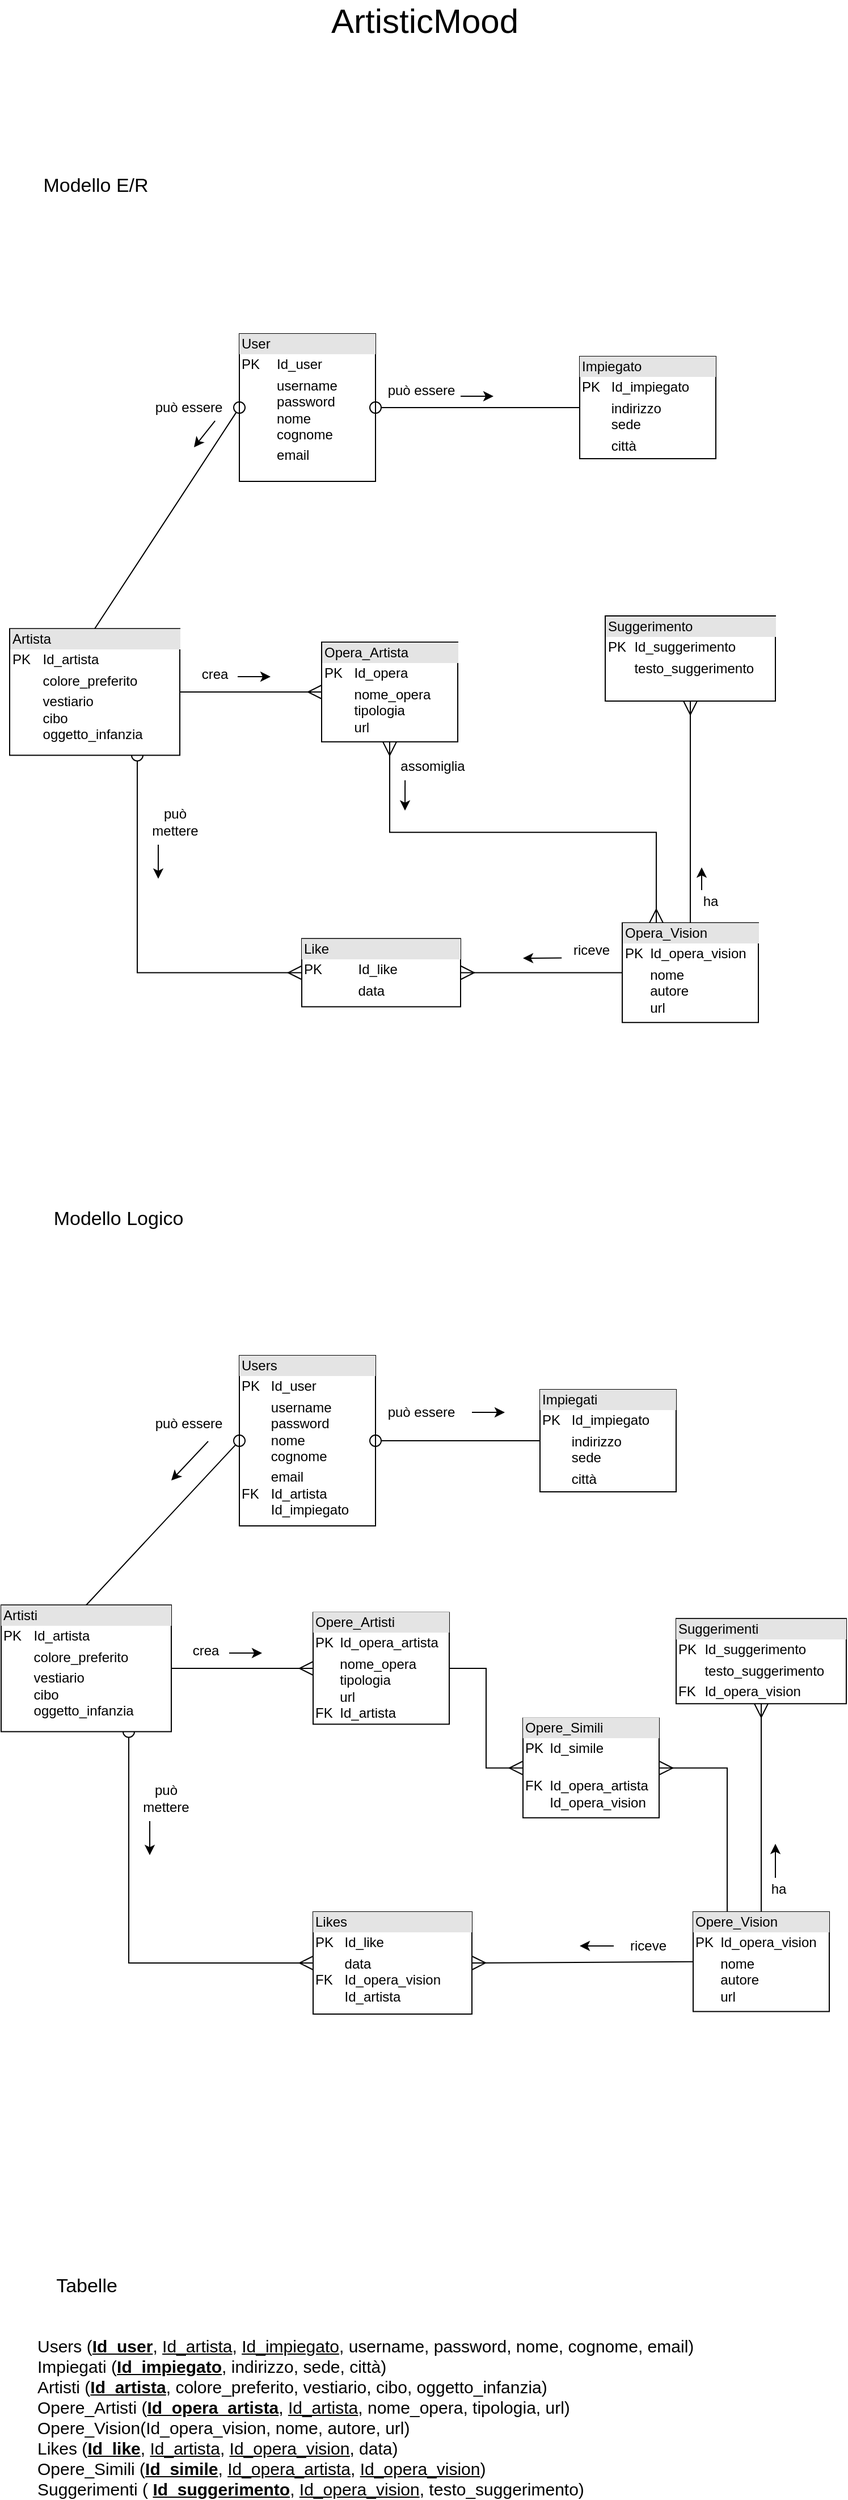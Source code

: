 <mxfile version="14.7.3" type="github">
  <diagram id="YEk6cOGVzoyI47wU4SEu" name="Page-1">
    <mxGraphModel dx="1021" dy="5248" grid="1" gridSize="10" guides="1" tooltips="1" connect="1" arrows="1" fold="1" page="1" pageScale="1" pageWidth="3300" pageHeight="4681" math="0" shadow="0">
      <root>
        <mxCell id="0" />
        <mxCell id="1" parent="0" />
        <mxCell id="E_Kgd9L_7hM_zR-H3gjs-1" style="edgeStyle=orthogonalEdgeStyle;rounded=0;orthogonalLoop=1;jettySize=auto;html=1;exitX=0.75;exitY=1;exitDx=0;exitDy=0;entryX=0;entryY=0.5;entryDx=0;entryDy=0;endArrow=ERmany;endFill=0;endSize=10;startArrow=oval;startFill=0;startSize=10;" parent="1" source="72-EGqW2jPlPPwS6QdKg-2" target="72-EGqW2jPlPPwS6QdKg-6" edge="1">
          <mxGeometry relative="1" as="geometry" />
        </mxCell>
        <mxCell id="cuyO15qzb3uXgf2zoR4E-5" style="edgeStyle=orthogonalEdgeStyle;rounded=0;orthogonalLoop=1;jettySize=auto;html=1;exitX=1;exitY=0.5;exitDx=0;exitDy=0;entryX=0;entryY=0.5;entryDx=0;entryDy=0;endArrow=ERmany;endFill=0;strokeWidth=1;endSize=10;" parent="1" source="72-EGqW2jPlPPwS6QdKg-2" target="72-EGqW2jPlPPwS6QdKg-3" edge="1">
          <mxGeometry relative="1" as="geometry" />
        </mxCell>
        <mxCell id="72-EGqW2jPlPPwS6QdKg-2" value="&lt;div style=&quot;box-sizing: border-box ; width: 100% ; background: #e4e4e4 ; padding: 2px&quot;&gt;Artisti&lt;/div&gt;&lt;table style=&quot;width: 100% ; font-size: 1em&quot; cellpadding=&quot;2&quot; cellspacing=&quot;0&quot;&gt;&lt;tbody&gt;&lt;tr&gt;&lt;td&gt;PK&lt;/td&gt;&lt;td&gt;Id_artista&lt;br&gt;&lt;/td&gt;&lt;/tr&gt;&lt;tr&gt;&lt;td&gt;&lt;br&gt;&lt;/td&gt;&lt;td&gt;colore_preferito&lt;/td&gt;&lt;/tr&gt;&lt;tr&gt;&lt;td&gt;&lt;br&gt;&lt;br&gt;&lt;br&gt;&lt;br&gt;&lt;br&gt;&lt;/td&gt;&lt;td&gt;vestiario&lt;br&gt;cibo&lt;br&gt;oggetto_infanzia&lt;br&gt;&lt;br&gt;&lt;br&gt;&lt;/td&gt;&lt;/tr&gt;&lt;/tbody&gt;&lt;/table&gt;" style="verticalAlign=top;align=left;overflow=fill;html=1;" parent="1" vertex="1">
          <mxGeometry x="60" y="-960.26" width="150" height="111.5" as="geometry" />
        </mxCell>
        <mxCell id="E_Kgd9L_7hM_zR-H3gjs-21" style="edgeStyle=orthogonalEdgeStyle;curved=0;rounded=1;sketch=0;orthogonalLoop=1;jettySize=auto;html=1;exitX=0.5;exitY=0;exitDx=0;exitDy=0;entryX=0.5;entryY=1;entryDx=0;entryDy=0;startArrow=none;startFill=0;endArrow=ERmany;endFill=0;startSize=10;endSize=10;" parent="1" source="wLlvYgGm0O1nT-tdROjK-1" target="E_Kgd9L_7hM_zR-H3gjs-20" edge="1">
          <mxGeometry relative="1" as="geometry" />
        </mxCell>
        <mxCell id="5Z0EI4iQFpzJdDt2FdoZ-25" style="edgeStyle=orthogonalEdgeStyle;rounded=0;orthogonalLoop=1;jettySize=auto;html=1;exitX=1;exitY=0.5;exitDx=0;exitDy=0;entryX=0;entryY=0.5;entryDx=0;entryDy=0;startArrow=none;startFill=0;startSize=10;endSize=10;endArrow=ERmany;endFill=0;" edge="1" parent="1" source="72-EGqW2jPlPPwS6QdKg-3" target="5Z0EI4iQFpzJdDt2FdoZ-24">
          <mxGeometry relative="1" as="geometry" />
        </mxCell>
        <mxCell id="72-EGqW2jPlPPwS6QdKg-3" value="&lt;div style=&quot;box-sizing: border-box ; width: 100% ; background: #e4e4e4 ; padding: 2px&quot;&gt;Opere_Artisti&lt;/div&gt;&lt;table style=&quot;width: 100% ; font-size: 1em&quot; cellpadding=&quot;2&quot; cellspacing=&quot;0&quot;&gt;&lt;tbody&gt;&lt;tr&gt;&lt;td&gt;PK&lt;/td&gt;&lt;td&gt;Id_opera_artista&lt;br&gt;&lt;/td&gt;&lt;/tr&gt;&lt;tr&gt;&lt;td&gt;&lt;br&gt;&lt;br&gt;&lt;br&gt;FK&lt;/td&gt;&lt;td&gt;nome_opera&lt;br&gt;tipologia&lt;br&gt;url&lt;br&gt;Id_artista&lt;/td&gt;&lt;/tr&gt;&lt;tr&gt;&lt;td&gt;&lt;/td&gt;&lt;td&gt;&lt;br&gt;&lt;/td&gt;&lt;/tr&gt;&lt;/tbody&gt;&lt;/table&gt;" style="verticalAlign=top;align=left;overflow=fill;html=1;" parent="1" vertex="1">
          <mxGeometry x="335" y="-953.69" width="120" height="98.37" as="geometry" />
        </mxCell>
        <mxCell id="72-EGqW2jPlPPwS6QdKg-6" value="&lt;div style=&quot;box-sizing: border-box ; width: 100% ; background: #e4e4e4 ; padding: 2px&quot;&gt;Likes&lt;/div&gt;&lt;table style=&quot;width: 100% ; font-size: 1em&quot; cellpadding=&quot;2&quot; cellspacing=&quot;0&quot;&gt;&lt;tbody&gt;&lt;tr&gt;&lt;td&gt;PK&lt;/td&gt;&lt;td&gt;Id_like&lt;/td&gt;&lt;/tr&gt;&lt;tr&gt;&lt;td&gt;FK&lt;/td&gt;&lt;td&gt;data&lt;br&gt;Id_opera_vision&lt;br&gt;Id_artista&lt;/td&gt;&lt;/tr&gt;&lt;tr&gt;&lt;td&gt;&lt;/td&gt;&lt;td&gt;&lt;br&gt;&lt;/td&gt;&lt;/tr&gt;&lt;/tbody&gt;&lt;/table&gt;" style="verticalAlign=top;align=left;overflow=fill;html=1;" parent="1" vertex="1">
          <mxGeometry x="335" y="-690" width="140" height="90" as="geometry" />
        </mxCell>
        <mxCell id="72-EGqW2jPlPPwS6QdKg-8" value="" style="endArrow=ERmany;endFill=0;endSize=10;html=1;exitX=0;exitY=0.5;exitDx=0;exitDy=0;startArrow=none;startFill=0;startSize=10;entryX=1;entryY=0.5;entryDx=0;entryDy=0;" parent="1" source="wLlvYgGm0O1nT-tdROjK-1" edge="1" target="72-EGqW2jPlPPwS6QdKg-6">
          <mxGeometry width="160" relative="1" as="geometry">
            <mxPoint x="600" y="-589" as="sourcePoint" />
            <mxPoint x="460" y="-730" as="targetPoint" />
          </mxGeometry>
        </mxCell>
        <mxCell id="8U3308qfGjmyrE-gQlcl-1" value="&lt;font style=&quot;font-size: 17px&quot;&gt;Modello E/R&lt;/font&gt;" style="text;html=1;resizable=0;autosize=1;align=center;verticalAlign=middle;points=[];fillColor=none;strokeColor=none;rounded=0;sketch=0;" parent="1" vertex="1">
          <mxGeometry x="87.5" y="-2220" width="110" height="20" as="geometry" />
        </mxCell>
        <mxCell id="8U3308qfGjmyrE-gQlcl-2" value="&lt;font style=&quot;font-size: 30px&quot;&gt;ArtisticMood&lt;/font&gt;" style="text;html=1;resizable=0;autosize=1;align=center;verticalAlign=middle;points=[];fillColor=none;strokeColor=none;rounded=0;sketch=0;" parent="1" vertex="1">
          <mxGeometry x="342.5" y="-2371" width="180" height="30" as="geometry" />
        </mxCell>
        <mxCell id="E_Kgd9L_7hM_zR-H3gjs-4" value="&lt;font style=&quot;font-size: 17px&quot;&gt;Modello Logico&lt;/font&gt;" style="text;html=1;resizable=0;autosize=1;align=center;verticalAlign=middle;points=[];fillColor=none;strokeColor=none;rounded=0;sketch=0;" parent="1" vertex="1">
          <mxGeometry x="97.5" y="-1310" width="130" height="20" as="geometry" />
        </mxCell>
        <mxCell id="E_Kgd9L_7hM_zR-H3gjs-18" value="&lt;span style=&quot;font-size: 17px&quot;&gt;Tabelle&lt;/span&gt;" style="text;html=1;resizable=0;autosize=1;align=center;verticalAlign=middle;points=[];fillColor=none;strokeColor=none;rounded=0;sketch=0;" parent="1" vertex="1">
          <mxGeometry x="100" y="-370" width="70" height="20" as="geometry" />
        </mxCell>
        <mxCell id="E_Kgd9L_7hM_zR-H3gjs-19" value="&lt;font style=&quot;font-size: 15px&quot;&gt;Users (&lt;u&gt;&lt;b&gt;Id_user&lt;/b&gt;&lt;/u&gt;, &lt;u&gt;Id_artista&lt;/u&gt;, &lt;u&gt;Id_impiegato&lt;/u&gt;, username, password, nome, cognome, email)&lt;br&gt;Impiegati (&lt;b&gt;&lt;u&gt;Id_impiegato&lt;/u&gt;&lt;/b&gt;, indirizzo, sede, città)&lt;br&gt;Artisti (&lt;u&gt;&lt;b&gt;Id_artista&lt;/b&gt;&lt;/u&gt;, colore_preferito, vestiario, cibo, oggetto_infanzia)&lt;br&gt;Opere_Artisti (&lt;b&gt;&lt;u&gt;Id_opera_artista&lt;/u&gt;&lt;/b&gt;, &lt;u&gt;Id_artista&lt;/u&gt;, nome_opera, tipologia, url)&lt;br&gt;Opere_Vision(Id_opera_vision, nome, autore, url)&lt;br&gt;Likes (&lt;u&gt;&lt;b&gt;Id_like&lt;/b&gt;&lt;/u&gt;, &lt;u&gt;Id_artista&lt;/u&gt;, &lt;u&gt;Id_opera_vision,&lt;/u&gt; data)&lt;br&gt;Opere_Simili (&lt;b&gt;&lt;u&gt;Id_simile&lt;/u&gt;&lt;/b&gt;, &lt;u&gt;Id_opera_artista&lt;/u&gt;, &lt;u&gt;Id_opera_vision&lt;/u&gt;)&lt;br&gt;Suggerimenti ( &lt;u&gt;&lt;b&gt;Id_suggerimento&lt;/b&gt;&lt;/u&gt;, &lt;u&gt;Id_opera_vision&lt;/u&gt;, testo_suggerimento)&lt;/font&gt;" style="text;html=1;resizable=0;autosize=1;align=left;verticalAlign=middle;points=[];fillColor=none;strokeColor=none;rounded=0;sketch=0;" parent="1" vertex="1">
          <mxGeometry x="90" y="-310" width="590" height="130" as="geometry" />
        </mxCell>
        <mxCell id="E_Kgd9L_7hM_zR-H3gjs-20" value="&lt;div style=&quot;box-sizing: border-box ; width: 100% ; background: #e4e4e4 ; padding: 2px&quot;&gt;Suggerimenti&lt;/div&gt;&lt;table style=&quot;width: 100% ; font-size: 1em&quot; cellpadding=&quot;2&quot; cellspacing=&quot;0&quot;&gt;&lt;tbody&gt;&lt;tr&gt;&lt;td&gt;PK&lt;/td&gt;&lt;td&gt;Id_suggerimento&lt;/td&gt;&lt;/tr&gt;&lt;tr&gt;&lt;td&gt;&lt;br&gt;&lt;/td&gt;&lt;td&gt;testo_suggerimento&lt;/td&gt;&lt;/tr&gt;&lt;tr&gt;&lt;td&gt;FK&lt;/td&gt;&lt;td&gt;Id_opera_vision&lt;/td&gt;&lt;/tr&gt;&lt;/tbody&gt;&lt;/table&gt;" style="verticalAlign=top;align=left;overflow=fill;html=1;" parent="1" vertex="1">
          <mxGeometry x="655" y="-948.37" width="150" height="75" as="geometry" />
        </mxCell>
        <mxCell id="GF5zxP9eWihwZePS8t31-1" value="crea" style="text;html=1;resizable=0;autosize=1;align=center;verticalAlign=middle;points=[];fillColor=none;strokeColor=none;rounded=0;" parent="1" vertex="1">
          <mxGeometry x="220" y="-930" width="40" height="20" as="geometry" />
        </mxCell>
        <mxCell id="GF5zxP9eWihwZePS8t31-2" value="" style="endArrow=classic;html=1;exitX=1.025;exitY=0.6;exitDx=0;exitDy=0;exitPerimeter=0;" parent="1" source="GF5zxP9eWihwZePS8t31-1" edge="1">
          <mxGeometry width="50" height="50" relative="1" as="geometry">
            <mxPoint x="390" y="-920" as="sourcePoint" />
            <mxPoint x="290" y="-918" as="targetPoint" />
          </mxGeometry>
        </mxCell>
        <mxCell id="GF5zxP9eWihwZePS8t31-3" value="ha" style="text;html=1;resizable=0;autosize=1;align=center;verticalAlign=middle;points=[];fillColor=none;strokeColor=none;rounded=0;" parent="1" vertex="1">
          <mxGeometry x="730" y="-720" width="30" height="20" as="geometry" />
        </mxCell>
        <mxCell id="GF5zxP9eWihwZePS8t31-5" value="" style="endArrow=classic;html=1;" parent="1" edge="1">
          <mxGeometry width="50" height="50" relative="1" as="geometry">
            <mxPoint x="600" y="-660" as="sourcePoint" />
            <mxPoint x="570" y="-660" as="targetPoint" />
          </mxGeometry>
        </mxCell>
        <mxCell id="GF5zxP9eWihwZePS8t31-6" value="" style="endArrow=classic;html=1;exitX=1.025;exitY=0.6;exitDx=0;exitDy=0;exitPerimeter=0;" parent="1" edge="1">
          <mxGeometry width="50" height="50" relative="1" as="geometry">
            <mxPoint x="191" y="-770" as="sourcePoint" />
            <mxPoint x="191" y="-740" as="targetPoint" />
          </mxGeometry>
        </mxCell>
        <mxCell id="GF5zxP9eWihwZePS8t31-7" value="" style="endArrow=classic;html=1;" parent="1" edge="1">
          <mxGeometry width="50" height="50" relative="1" as="geometry">
            <mxPoint x="742.5" y="-720" as="sourcePoint" />
            <mxPoint x="742.5" y="-750" as="targetPoint" />
          </mxGeometry>
        </mxCell>
        <mxCell id="GF5zxP9eWihwZePS8t31-8" value="può &lt;br&gt;mettere" style="text;html=1;resizable=0;autosize=1;align=center;verticalAlign=middle;points=[];fillColor=none;strokeColor=none;rounded=0;" parent="1" vertex="1">
          <mxGeometry x="175" y="-805" width="60" height="30" as="geometry" />
        </mxCell>
        <mxCell id="GF5zxP9eWihwZePS8t31-9" value="riceve" style="text;html=1;resizable=0;autosize=1;align=center;verticalAlign=middle;points=[];fillColor=none;strokeColor=none;rounded=0;" parent="1" vertex="1">
          <mxGeometry x="605" y="-670" width="50" height="20" as="geometry" />
        </mxCell>
        <mxCell id="ML8INSlK-6nITmgpcnCA-1" value="&lt;div style=&quot;box-sizing: border-box ; width: 100% ; background: #e4e4e4 ; padding: 2px&quot;&gt;Impiegati&lt;/div&gt;&lt;table style=&quot;width: 100% ; font-size: 1em&quot; cellpadding=&quot;2&quot; cellspacing=&quot;0&quot;&gt;&lt;tbody&gt;&lt;tr&gt;&lt;td&gt;PK&lt;/td&gt;&lt;td&gt;Id_impiegato&lt;br&gt;&lt;/td&gt;&lt;/tr&gt;&lt;tr&gt;&lt;td&gt;&lt;br&gt;&lt;br&gt;&lt;/td&gt;&lt;td&gt;indirizzo&lt;br&gt;sede&lt;/td&gt;&lt;/tr&gt;&lt;tr&gt;&lt;td&gt;&lt;br&gt;&lt;/td&gt;&lt;td&gt;città&lt;br&gt;&lt;br&gt;&lt;/td&gt;&lt;/tr&gt;&lt;/tbody&gt;&lt;/table&gt;" style="verticalAlign=top;align=left;overflow=fill;html=1;" parent="1" vertex="1">
          <mxGeometry x="535" y="-1150" width="120" height="90" as="geometry" />
        </mxCell>
        <mxCell id="ML8INSlK-6nITmgpcnCA-2" value="&lt;div style=&quot;box-sizing: border-box ; width: 100% ; background: #e4e4e4 ; padding: 2px&quot;&gt;Users&lt;/div&gt;&lt;table style=&quot;width: 100% ; font-size: 1em&quot; cellpadding=&quot;2&quot; cellspacing=&quot;0&quot;&gt;&lt;tbody&gt;&lt;tr&gt;&lt;td&gt;PK&lt;/td&gt;&lt;td&gt;Id_user&lt;br&gt;&lt;/td&gt;&lt;/tr&gt;&lt;tr&gt;&lt;td&gt;&lt;br&gt;&lt;br&gt;&lt;/td&gt;&lt;td&gt;username&lt;br&gt;password&lt;br&gt;nome&lt;br&gt;cognome&lt;br&gt;&lt;/td&gt;&lt;/tr&gt;&lt;tr&gt;&lt;td&gt;FK&lt;/td&gt;&lt;td&gt;email&lt;br&gt;Id_artista&lt;br&gt;Id_impiegato&lt;/td&gt;&lt;/tr&gt;&lt;/tbody&gt;&lt;/table&gt;" style="verticalAlign=top;align=left;overflow=fill;html=1;" parent="1" vertex="1">
          <mxGeometry x="270" y="-1180" width="120" height="150" as="geometry" />
        </mxCell>
        <mxCell id="ML8INSlK-6nITmgpcnCA-3" value="" style="endArrow=oval;html=1;exitX=0.5;exitY=0;exitDx=0;exitDy=0;entryX=0;entryY=0.5;entryDx=0;entryDy=0;endFill=0;endSize=10;startSize=10;" parent="1" source="72-EGqW2jPlPPwS6QdKg-2" target="ML8INSlK-6nITmgpcnCA-2" edge="1">
          <mxGeometry width="50" height="50" relative="1" as="geometry">
            <mxPoint x="390" y="-890" as="sourcePoint" />
            <mxPoint x="440" y="-940" as="targetPoint" />
          </mxGeometry>
        </mxCell>
        <mxCell id="ML8INSlK-6nITmgpcnCA-4" value="" style="endArrow=none;html=1;exitX=1;exitY=0.5;exitDx=0;exitDy=0;entryX=0;entryY=0.5;entryDx=0;entryDy=0;startArrow=oval;startFill=0;endSize=10;startSize=10;" parent="1" source="ML8INSlK-6nITmgpcnCA-2" target="ML8INSlK-6nITmgpcnCA-1" edge="1">
          <mxGeometry width="50" height="50" relative="1" as="geometry">
            <mxPoint x="390" y="-890" as="sourcePoint" />
            <mxPoint x="440" y="-940" as="targetPoint" />
          </mxGeometry>
        </mxCell>
        <mxCell id="5Z0EI4iQFpzJdDt2FdoZ-26" style="edgeStyle=orthogonalEdgeStyle;rounded=0;orthogonalLoop=1;jettySize=auto;html=1;exitX=0.25;exitY=0;exitDx=0;exitDy=0;entryX=1;entryY=0.5;entryDx=0;entryDy=0;startArrow=none;startFill=0;startSize=10;endSize=10;endArrow=ERmany;endFill=0;" edge="1" parent="1" source="wLlvYgGm0O1nT-tdROjK-1" target="5Z0EI4iQFpzJdDt2FdoZ-24">
          <mxGeometry relative="1" as="geometry" />
        </mxCell>
        <mxCell id="wLlvYgGm0O1nT-tdROjK-1" value="&lt;div style=&quot;box-sizing: border-box ; width: 100% ; background: #e4e4e4 ; padding: 2px&quot;&gt;Opere_Vision&lt;/div&gt;&lt;table style=&quot;width: 100% ; font-size: 1em&quot; cellpadding=&quot;2&quot; cellspacing=&quot;0&quot;&gt;&lt;tbody&gt;&lt;tr&gt;&lt;td&gt;PK&lt;/td&gt;&lt;td&gt;Id_opera_vision&lt;br&gt;&lt;/td&gt;&lt;/tr&gt;&lt;tr&gt;&lt;td&gt;&lt;br&gt;&lt;br&gt;&lt;/td&gt;&lt;td&gt;nome&lt;br&gt;autore&lt;br&gt;url&lt;/td&gt;&lt;/tr&gt;&lt;tr&gt;&lt;td&gt;&lt;/td&gt;&lt;td&gt;&lt;br&gt;&lt;/td&gt;&lt;/tr&gt;&lt;/tbody&gt;&lt;/table&gt;" style="verticalAlign=top;align=left;overflow=fill;html=1;" parent="1" vertex="1">
          <mxGeometry x="670" y="-690" width="120" height="87.75" as="geometry" />
        </mxCell>
        <mxCell id="5Z0EI4iQFpzJdDt2FdoZ-1" style="edgeStyle=orthogonalEdgeStyle;rounded=0;orthogonalLoop=1;jettySize=auto;html=1;exitX=0.75;exitY=1;exitDx=0;exitDy=0;entryX=0;entryY=0.5;entryDx=0;entryDy=0;endArrow=ERmany;endFill=0;endSize=10;startArrow=oval;startFill=0;startSize=10;" edge="1" parent="1" source="5Z0EI4iQFpzJdDt2FdoZ-3" target="5Z0EI4iQFpzJdDt2FdoZ-7">
          <mxGeometry relative="1" as="geometry" />
        </mxCell>
        <mxCell id="5Z0EI4iQFpzJdDt2FdoZ-2" style="edgeStyle=orthogonalEdgeStyle;rounded=0;orthogonalLoop=1;jettySize=auto;html=1;exitX=1;exitY=0.5;exitDx=0;exitDy=0;entryX=0;entryY=0.5;entryDx=0;entryDy=0;endArrow=ERmany;endFill=0;strokeWidth=1;endSize=10;" edge="1" parent="1" source="5Z0EI4iQFpzJdDt2FdoZ-3" target="5Z0EI4iQFpzJdDt2FdoZ-6">
          <mxGeometry relative="1" as="geometry" />
        </mxCell>
        <mxCell id="5Z0EI4iQFpzJdDt2FdoZ-3" value="&lt;div style=&quot;box-sizing: border-box ; width: 100% ; background: #e4e4e4 ; padding: 2px&quot;&gt;Artista&lt;/div&gt;&lt;table style=&quot;width: 100% ; font-size: 1em&quot; cellpadding=&quot;2&quot; cellspacing=&quot;0&quot;&gt;&lt;tbody&gt;&lt;tr&gt;&lt;td&gt;PK&lt;/td&gt;&lt;td&gt;Id_artista&lt;br&gt;&lt;/td&gt;&lt;/tr&gt;&lt;tr&gt;&lt;td&gt;&lt;br&gt;&lt;/td&gt;&lt;td&gt;colore_preferito&lt;/td&gt;&lt;/tr&gt;&lt;tr&gt;&lt;td&gt;&lt;/td&gt;&lt;td&gt;vestiario&lt;br&gt;cibo&lt;br&gt;oggetto_infanzia&lt;br&gt;&lt;/td&gt;&lt;/tr&gt;&lt;/tbody&gt;&lt;/table&gt;" style="verticalAlign=top;align=left;overflow=fill;html=1;" vertex="1" parent="1">
          <mxGeometry x="67.5" y="-1820.25" width="150" height="111.5" as="geometry" />
        </mxCell>
        <mxCell id="5Z0EI4iQFpzJdDt2FdoZ-4" style="edgeStyle=orthogonalEdgeStyle;curved=0;rounded=1;sketch=0;orthogonalLoop=1;jettySize=auto;html=1;exitX=0.5;exitY=0;exitDx=0;exitDy=0;entryX=0.5;entryY=1;entryDx=0;entryDy=0;startArrow=none;startFill=0;endArrow=ERmany;endFill=0;startSize=10;endSize=10;" edge="1" parent="1" source="5Z0EI4iQFpzJdDt2FdoZ-22" target="5Z0EI4iQFpzJdDt2FdoZ-9">
          <mxGeometry relative="1" as="geometry" />
        </mxCell>
        <mxCell id="5Z0EI4iQFpzJdDt2FdoZ-5" style="edgeStyle=orthogonalEdgeStyle;rounded=0;orthogonalLoop=1;jettySize=auto;html=1;entryX=0.25;entryY=0;entryDx=0;entryDy=0;endArrow=ERmany;endFill=0;startArrow=ERmany;startFill=0;exitX=0.5;exitY=1;exitDx=0;exitDy=0;endSize=10;startSize=10;" edge="1" parent="1" source="5Z0EI4iQFpzJdDt2FdoZ-6" target="5Z0EI4iQFpzJdDt2FdoZ-22">
          <mxGeometry relative="1" as="geometry">
            <mxPoint x="300" y="-1630" as="sourcePoint" />
          </mxGeometry>
        </mxCell>
        <mxCell id="5Z0EI4iQFpzJdDt2FdoZ-6" value="&lt;div style=&quot;box-sizing: border-box ; width: 100% ; background: #e4e4e4 ; padding: 2px&quot;&gt;Opera_Artista&lt;/div&gt;&lt;table style=&quot;width: 100% ; font-size: 1em&quot; cellpadding=&quot;2&quot; cellspacing=&quot;0&quot;&gt;&lt;tbody&gt;&lt;tr&gt;&lt;td&gt;PK&lt;/td&gt;&lt;td&gt;Id_opera&lt;br&gt;&lt;/td&gt;&lt;/tr&gt;&lt;tr&gt;&lt;td&gt;&lt;br&gt;&lt;br&gt;&lt;/td&gt;&lt;td&gt;nome_opera&lt;br&gt;tipologia&lt;br&gt;url&lt;/td&gt;&lt;/tr&gt;&lt;tr&gt;&lt;td&gt;&lt;/td&gt;&lt;td&gt;&lt;br&gt;&lt;/td&gt;&lt;/tr&gt;&lt;/tbody&gt;&lt;/table&gt;" style="verticalAlign=top;align=left;overflow=fill;html=1;" vertex="1" parent="1">
          <mxGeometry x="342.5" y="-1808.37" width="120" height="87.75" as="geometry" />
        </mxCell>
        <mxCell id="5Z0EI4iQFpzJdDt2FdoZ-7" value="&lt;div style=&quot;box-sizing: border-box ; width: 100% ; background: #e4e4e4 ; padding: 2px&quot;&gt;Like&lt;/div&gt;&lt;table style=&quot;width: 100% ; font-size: 1em&quot; cellpadding=&quot;2&quot; cellspacing=&quot;0&quot;&gt;&lt;tbody&gt;&lt;tr&gt;&lt;td&gt;PK&lt;/td&gt;&lt;td&gt;Id_like&lt;/td&gt;&lt;/tr&gt;&lt;tr&gt;&lt;td&gt;&lt;br&gt;&lt;/td&gt;&lt;td&gt;data&lt;/td&gt;&lt;/tr&gt;&lt;tr&gt;&lt;td&gt;&lt;/td&gt;&lt;td&gt;&lt;br&gt;&lt;/td&gt;&lt;/tr&gt;&lt;/tbody&gt;&lt;/table&gt;" style="verticalAlign=top;align=left;overflow=fill;html=1;" vertex="1" parent="1">
          <mxGeometry x="325" y="-1547.25" width="140" height="60" as="geometry" />
        </mxCell>
        <mxCell id="5Z0EI4iQFpzJdDt2FdoZ-8" value="" style="endArrow=ERmany;endFill=0;endSize=10;html=1;exitX=0;exitY=0.5;exitDx=0;exitDy=0;startArrow=none;startFill=0;startSize=10;entryX=1;entryY=0.5;entryDx=0;entryDy=0;" edge="1" parent="1" source="5Z0EI4iQFpzJdDt2FdoZ-22" target="5Z0EI4iQFpzJdDt2FdoZ-7">
          <mxGeometry width="160" relative="1" as="geometry">
            <mxPoint x="607.5" y="-1449" as="sourcePoint" />
            <mxPoint x="487.5" y="-1540" as="targetPoint" />
          </mxGeometry>
        </mxCell>
        <mxCell id="5Z0EI4iQFpzJdDt2FdoZ-9" value="&lt;div style=&quot;box-sizing: border-box ; width: 100% ; background: #e4e4e4 ; padding: 2px&quot;&gt;Suggerimento&lt;/div&gt;&lt;table style=&quot;width: 100% ; font-size: 1em&quot; cellpadding=&quot;2&quot; cellspacing=&quot;0&quot;&gt;&lt;tbody&gt;&lt;tr&gt;&lt;td&gt;PK&lt;/td&gt;&lt;td&gt;Id_suggerimento&lt;/td&gt;&lt;/tr&gt;&lt;tr&gt;&lt;td&gt;&lt;br&gt;&lt;/td&gt;&lt;td&gt;testo_suggerimento&lt;/td&gt;&lt;/tr&gt;&lt;tr&gt;&lt;td&gt;&lt;/td&gt;&lt;td&gt;&lt;br&gt;&lt;/td&gt;&lt;/tr&gt;&lt;/tbody&gt;&lt;/table&gt;" style="verticalAlign=top;align=left;overflow=fill;html=1;" vertex="1" parent="1">
          <mxGeometry x="592.5" y="-1831.5" width="150" height="75" as="geometry" />
        </mxCell>
        <mxCell id="5Z0EI4iQFpzJdDt2FdoZ-10" value="crea" style="text;html=1;resizable=0;autosize=1;align=center;verticalAlign=middle;points=[];fillColor=none;strokeColor=none;rounded=0;" vertex="1" parent="1">
          <mxGeometry x="227.5" y="-1790" width="40" height="20" as="geometry" />
        </mxCell>
        <mxCell id="5Z0EI4iQFpzJdDt2FdoZ-11" value="" style="endArrow=classic;html=1;exitX=1.025;exitY=0.6;exitDx=0;exitDy=0;exitPerimeter=0;" edge="1" parent="1" source="5Z0EI4iQFpzJdDt2FdoZ-10">
          <mxGeometry width="50" height="50" relative="1" as="geometry">
            <mxPoint x="397.5" y="-1780" as="sourcePoint" />
            <mxPoint x="297.5" y="-1778" as="targetPoint" />
          </mxGeometry>
        </mxCell>
        <mxCell id="5Z0EI4iQFpzJdDt2FdoZ-12" value="ha" style="text;html=1;resizable=0;autosize=1;align=center;verticalAlign=middle;points=[];fillColor=none;strokeColor=none;rounded=0;" vertex="1" parent="1">
          <mxGeometry x="670" y="-1590" width="30" height="20" as="geometry" />
        </mxCell>
        <mxCell id="5Z0EI4iQFpzJdDt2FdoZ-13" value="" style="endArrow=classic;html=1;exitX=-0.018;exitY=0.85;exitDx=0;exitDy=0;exitPerimeter=0;" edge="1" parent="1" source="5Z0EI4iQFpzJdDt2FdoZ-17">
          <mxGeometry width="50" height="50" relative="1" as="geometry">
            <mxPoint x="557.5" y="-1600" as="sourcePoint" />
            <mxPoint x="520" y="-1530" as="targetPoint" />
          </mxGeometry>
        </mxCell>
        <mxCell id="5Z0EI4iQFpzJdDt2FdoZ-14" value="" style="endArrow=classic;html=1;exitX=1.025;exitY=0.6;exitDx=0;exitDy=0;exitPerimeter=0;" edge="1" parent="1">
          <mxGeometry width="50" height="50" relative="1" as="geometry">
            <mxPoint x="198.5" y="-1630" as="sourcePoint" />
            <mxPoint x="198.5" y="-1600" as="targetPoint" />
          </mxGeometry>
        </mxCell>
        <mxCell id="5Z0EI4iQFpzJdDt2FdoZ-15" value="" style="endArrow=classic;html=1;" edge="1" parent="1">
          <mxGeometry width="50" height="50" relative="1" as="geometry">
            <mxPoint x="677.5" y="-1590" as="sourcePoint" />
            <mxPoint x="677.5" y="-1610" as="targetPoint" />
          </mxGeometry>
        </mxCell>
        <mxCell id="5Z0EI4iQFpzJdDt2FdoZ-16" value="può &lt;br&gt;mettere" style="text;html=1;resizable=0;autosize=1;align=center;verticalAlign=middle;points=[];fillColor=none;strokeColor=none;rounded=0;" vertex="1" parent="1">
          <mxGeometry x="182.5" y="-1665" width="60" height="30" as="geometry" />
        </mxCell>
        <mxCell id="5Z0EI4iQFpzJdDt2FdoZ-17" value="riceve" style="text;html=1;resizable=0;autosize=1;align=center;verticalAlign=middle;points=[];fillColor=none;strokeColor=none;rounded=0;" vertex="1" parent="1">
          <mxGeometry x="555" y="-1547.25" width="50" height="20" as="geometry" />
        </mxCell>
        <mxCell id="5Z0EI4iQFpzJdDt2FdoZ-18" value="&lt;div style=&quot;box-sizing: border-box ; width: 100% ; background: #e4e4e4 ; padding: 2px&quot;&gt;Impiegato&lt;/div&gt;&lt;table style=&quot;width: 100% ; font-size: 1em&quot; cellpadding=&quot;2&quot; cellspacing=&quot;0&quot;&gt;&lt;tbody&gt;&lt;tr&gt;&lt;td&gt;PK&lt;/td&gt;&lt;td&gt;Id_impiegato&lt;br&gt;&lt;/td&gt;&lt;/tr&gt;&lt;tr&gt;&lt;td&gt;&lt;br&gt;&lt;br&gt;&lt;/td&gt;&lt;td&gt;indirizzo&lt;br&gt;sede&lt;/td&gt;&lt;/tr&gt;&lt;tr&gt;&lt;td&gt;&lt;br&gt;&lt;br&gt;&lt;/td&gt;&lt;td&gt;città&lt;br&gt;&lt;br&gt;&lt;/td&gt;&lt;/tr&gt;&lt;/tbody&gt;&lt;/table&gt;" style="verticalAlign=top;align=left;overflow=fill;html=1;" vertex="1" parent="1">
          <mxGeometry x="570" y="-2060" width="120" height="90" as="geometry" />
        </mxCell>
        <mxCell id="5Z0EI4iQFpzJdDt2FdoZ-19" value="&lt;div style=&quot;box-sizing: border-box ; width: 100% ; background: #e4e4e4 ; padding: 2px&quot;&gt;User&lt;/div&gt;&lt;table style=&quot;width: 100% ; font-size: 1em&quot; cellpadding=&quot;2&quot; cellspacing=&quot;0&quot;&gt;&lt;tbody&gt;&lt;tr&gt;&lt;td&gt;PK&lt;/td&gt;&lt;td&gt;Id_user&lt;br&gt;&lt;/td&gt;&lt;/tr&gt;&lt;tr&gt;&lt;td&gt;&lt;br&gt;&lt;br&gt;&lt;/td&gt;&lt;td&gt;username&lt;br&gt;password&lt;br&gt;nome&lt;br&gt;cognome&lt;br&gt;&lt;/td&gt;&lt;/tr&gt;&lt;tr&gt;&lt;td&gt;&lt;/td&gt;&lt;td&gt;email&lt;/td&gt;&lt;/tr&gt;&lt;/tbody&gt;&lt;/table&gt;" style="verticalAlign=top;align=left;overflow=fill;html=1;" vertex="1" parent="1">
          <mxGeometry x="270" y="-2080" width="120" height="130" as="geometry" />
        </mxCell>
        <mxCell id="5Z0EI4iQFpzJdDt2FdoZ-20" value="" style="endArrow=oval;html=1;exitX=0.5;exitY=0;exitDx=0;exitDy=0;entryX=0;entryY=0.5;entryDx=0;entryDy=0;endFill=0;endSize=10;startSize=10;" edge="1" parent="1" source="5Z0EI4iQFpzJdDt2FdoZ-3" target="5Z0EI4iQFpzJdDt2FdoZ-19">
          <mxGeometry width="50" height="50" relative="1" as="geometry">
            <mxPoint x="397.5" y="-1750" as="sourcePoint" />
            <mxPoint x="447.5" y="-1800" as="targetPoint" />
          </mxGeometry>
        </mxCell>
        <mxCell id="5Z0EI4iQFpzJdDt2FdoZ-21" value="" style="endArrow=none;html=1;exitX=1;exitY=0.5;exitDx=0;exitDy=0;entryX=0;entryY=0.5;entryDx=0;entryDy=0;startArrow=oval;startFill=0;endSize=10;startSize=10;" edge="1" parent="1" source="5Z0EI4iQFpzJdDt2FdoZ-19" target="5Z0EI4iQFpzJdDt2FdoZ-18">
          <mxGeometry width="50" height="50" relative="1" as="geometry">
            <mxPoint x="397.5" y="-1750" as="sourcePoint" />
            <mxPoint x="447.5" y="-1800" as="targetPoint" />
          </mxGeometry>
        </mxCell>
        <mxCell id="5Z0EI4iQFpzJdDt2FdoZ-22" value="&lt;div style=&quot;box-sizing: border-box ; width: 100% ; background: #e4e4e4 ; padding: 2px&quot;&gt;Opera_Vision&lt;/div&gt;&lt;table style=&quot;width: 100% ; font-size: 1em&quot; cellpadding=&quot;2&quot; cellspacing=&quot;0&quot;&gt;&lt;tbody&gt;&lt;tr&gt;&lt;td&gt;PK&lt;/td&gt;&lt;td&gt;Id_opera_vision&lt;br&gt;&lt;/td&gt;&lt;/tr&gt;&lt;tr&gt;&lt;td&gt;&lt;br&gt;&lt;br&gt;&lt;/td&gt;&lt;td&gt;nome&lt;br&gt;autore&lt;br&gt;url&lt;/td&gt;&lt;/tr&gt;&lt;tr&gt;&lt;td&gt;&lt;/td&gt;&lt;td&gt;&lt;br&gt;&lt;/td&gt;&lt;/tr&gt;&lt;/tbody&gt;&lt;/table&gt;" style="verticalAlign=top;align=left;overflow=fill;html=1;" vertex="1" parent="1">
          <mxGeometry x="607.5" y="-1561.13" width="120" height="87.75" as="geometry" />
        </mxCell>
        <mxCell id="5Z0EI4iQFpzJdDt2FdoZ-24" value="&lt;div style=&quot;box-sizing: border-box ; width: 100% ; background: #e4e4e4 ; padding: 2px&quot;&gt;Opere_Simili&lt;/div&gt;&lt;table style=&quot;width: 100% ; font-size: 1em&quot; cellpadding=&quot;2&quot; cellspacing=&quot;0&quot;&gt;&lt;tbody&gt;&lt;tr&gt;&lt;td&gt;PK&lt;/td&gt;&lt;td&gt;Id_simile&lt;br&gt;&lt;/td&gt;&lt;/tr&gt;&lt;tr&gt;&lt;td&gt;FK&lt;br&gt;&lt;br&gt;&lt;/td&gt;&lt;td&gt;&lt;br&gt;Id_opera_artista&lt;br&gt;Id_opera_vision&lt;br&gt;&lt;br&gt;&lt;/td&gt;&lt;/tr&gt;&lt;tr&gt;&lt;td&gt;&lt;/td&gt;&lt;td&gt;&lt;br&gt;&lt;/td&gt;&lt;/tr&gt;&lt;/tbody&gt;&lt;/table&gt;" style="verticalAlign=top;align=left;overflow=fill;html=1;" vertex="1" parent="1">
          <mxGeometry x="520" y="-860.62" width="120" height="87.75" as="geometry" />
        </mxCell>
        <mxCell id="5Z0EI4iQFpzJdDt2FdoZ-27" value="può essere" style="text;html=1;resizable=0;autosize=1;align=center;verticalAlign=middle;points=[];fillColor=none;strokeColor=none;rounded=0;" vertex="1" parent="1">
          <mxGeometry x="190" y="-2025" width="70" height="20" as="geometry" />
        </mxCell>
        <mxCell id="5Z0EI4iQFpzJdDt2FdoZ-28" value="può essere" style="text;html=1;resizable=0;autosize=1;align=center;verticalAlign=middle;points=[];fillColor=none;strokeColor=none;rounded=0;" vertex="1" parent="1">
          <mxGeometry x="395" y="-2040" width="70" height="20" as="geometry" />
        </mxCell>
        <mxCell id="5Z0EI4iQFpzJdDt2FdoZ-30" value="" style="endArrow=classic;html=1;exitX=0.837;exitY=1.083;exitDx=0;exitDy=0;exitPerimeter=0;" edge="1" parent="1" source="5Z0EI4iQFpzJdDt2FdoZ-27">
          <mxGeometry width="50" height="50" relative="1" as="geometry">
            <mxPoint x="190" y="-1990" as="sourcePoint" />
            <mxPoint x="230" y="-1980" as="targetPoint" />
            <Array as="points">
              <mxPoint x="230" y="-1980" />
            </Array>
          </mxGeometry>
        </mxCell>
        <mxCell id="5Z0EI4iQFpzJdDt2FdoZ-31" value="" style="endArrow=classic;html=1;exitX=1.025;exitY=0.6;exitDx=0;exitDy=0;exitPerimeter=0;" edge="1" parent="1">
          <mxGeometry width="50" height="50" relative="1" as="geometry">
            <mxPoint x="465" y="-2025" as="sourcePoint" />
            <mxPoint x="494" y="-2025.0" as="targetPoint" />
          </mxGeometry>
        </mxCell>
        <mxCell id="5Z0EI4iQFpzJdDt2FdoZ-32" value="assomiglia" style="text;html=1;resizable=0;autosize=1;align=center;verticalAlign=middle;points=[];fillColor=none;strokeColor=none;rounded=0;" vertex="1" parent="1">
          <mxGeometry x="405" y="-1708.75" width="70" height="20" as="geometry" />
        </mxCell>
        <mxCell id="5Z0EI4iQFpzJdDt2FdoZ-34" value="" style="endArrow=classic;html=1;exitX=0.158;exitY=1.102;exitDx=0;exitDy=0;exitPerimeter=0;" edge="1" parent="1" source="5Z0EI4iQFpzJdDt2FdoZ-32">
          <mxGeometry width="50" height="50" relative="1" as="geometry">
            <mxPoint x="510" y="-1670" as="sourcePoint" />
            <mxPoint x="416" y="-1660" as="targetPoint" />
          </mxGeometry>
        </mxCell>
        <mxCell id="5Z0EI4iQFpzJdDt2FdoZ-35" value="può essere" style="text;html=1;resizable=0;autosize=1;align=center;verticalAlign=middle;points=[];fillColor=none;strokeColor=none;rounded=0;" vertex="1" parent="1">
          <mxGeometry x="395" y="-1140" width="70" height="20" as="geometry" />
        </mxCell>
        <mxCell id="5Z0EI4iQFpzJdDt2FdoZ-36" value="può essere" style="text;html=1;resizable=0;autosize=1;align=center;verticalAlign=middle;points=[];fillColor=none;strokeColor=none;rounded=0;" vertex="1" parent="1">
          <mxGeometry x="190" y="-1130" width="70" height="20" as="geometry" />
        </mxCell>
        <mxCell id="5Z0EI4iQFpzJdDt2FdoZ-37" value="" style="endArrow=classic;html=1;exitX=1.025;exitY=0.6;exitDx=0;exitDy=0;exitPerimeter=0;" edge="1" parent="1">
          <mxGeometry width="50" height="50" relative="1" as="geometry">
            <mxPoint x="475" y="-1130" as="sourcePoint" />
            <mxPoint x="504" y="-1130.0" as="targetPoint" />
          </mxGeometry>
        </mxCell>
        <mxCell id="5Z0EI4iQFpzJdDt2FdoZ-38" value="" style="endArrow=classic;html=1;exitX=0.75;exitY=1.276;exitDx=0;exitDy=0;exitPerimeter=0;" edge="1" parent="1" source="5Z0EI4iQFpzJdDt2FdoZ-36">
          <mxGeometry width="50" height="50" relative="1" as="geometry">
            <mxPoint x="70" y="-1080" as="sourcePoint" />
            <mxPoint x="210" y="-1070" as="targetPoint" />
          </mxGeometry>
        </mxCell>
      </root>
    </mxGraphModel>
  </diagram>
</mxfile>
